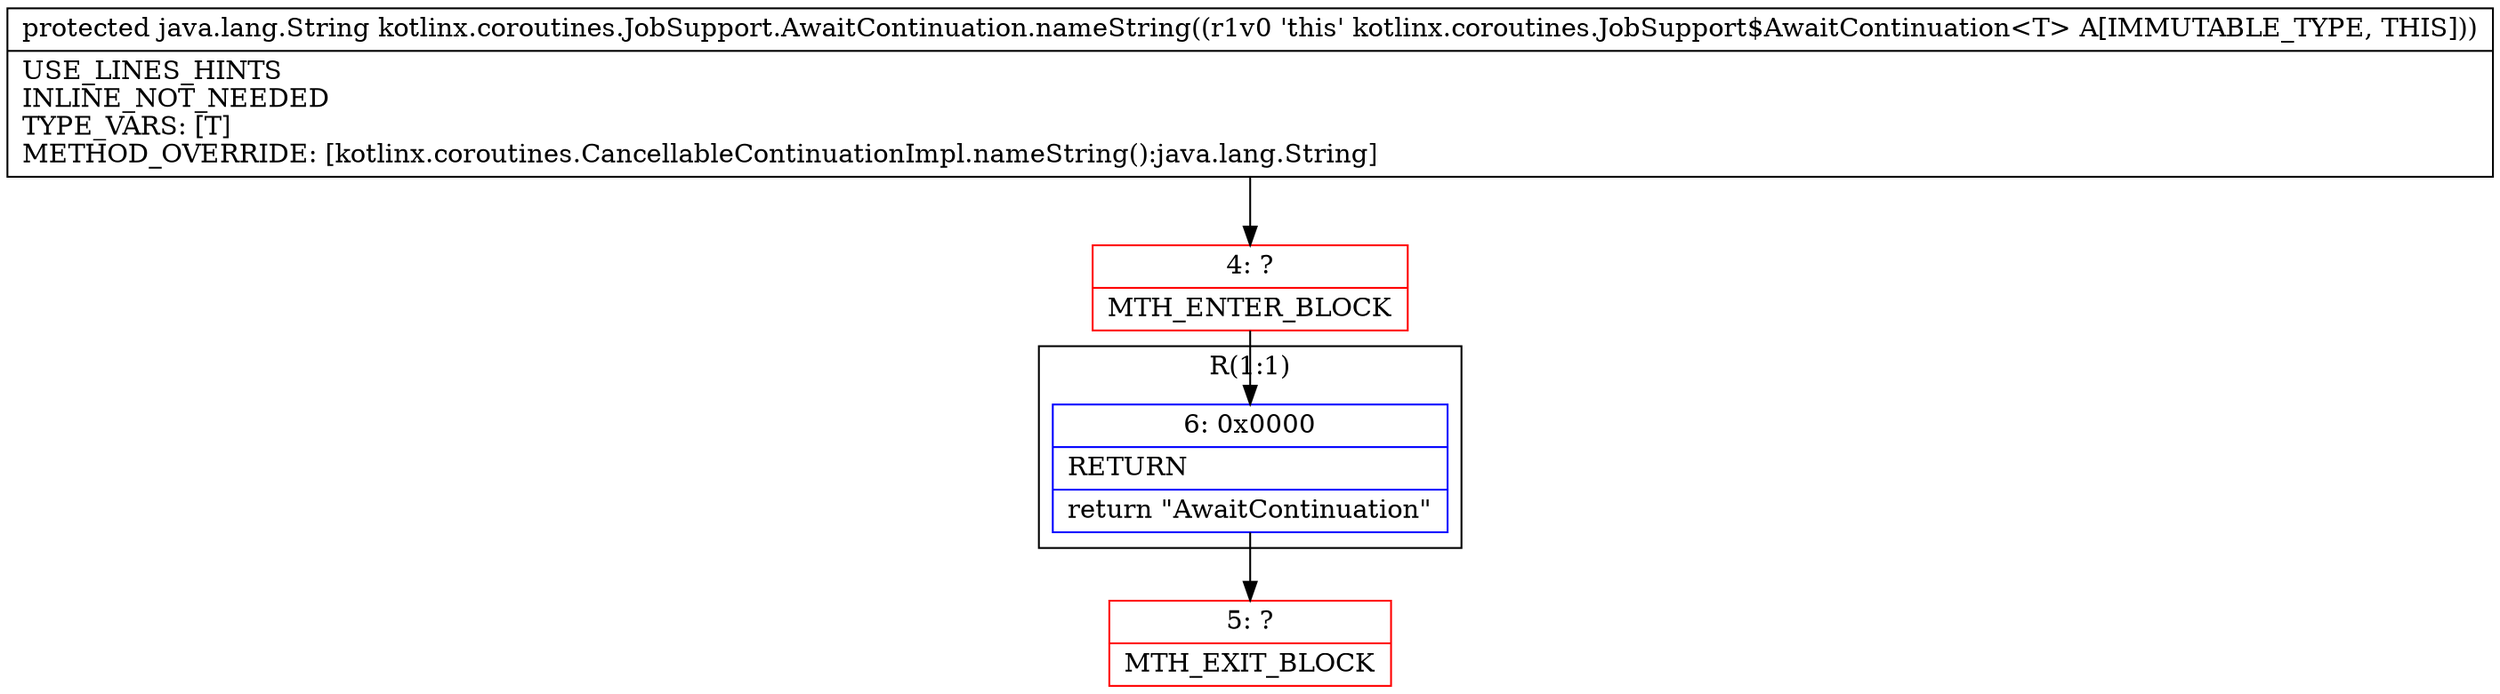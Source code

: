 digraph "CFG forkotlinx.coroutines.JobSupport.AwaitContinuation.nameString()Ljava\/lang\/String;" {
subgraph cluster_Region_1888757745 {
label = "R(1:1)";
node [shape=record,color=blue];
Node_6 [shape=record,label="{6\:\ 0x0000|RETURN\l|return \"AwaitContinuation\"\l}"];
}
Node_4 [shape=record,color=red,label="{4\:\ ?|MTH_ENTER_BLOCK\l}"];
Node_5 [shape=record,color=red,label="{5\:\ ?|MTH_EXIT_BLOCK\l}"];
MethodNode[shape=record,label="{protected java.lang.String kotlinx.coroutines.JobSupport.AwaitContinuation.nameString((r1v0 'this' kotlinx.coroutines.JobSupport$AwaitContinuation\<T\> A[IMMUTABLE_TYPE, THIS]))  | USE_LINES_HINTS\lINLINE_NOT_NEEDED\lTYPE_VARS: [T]\lMETHOD_OVERRIDE: [kotlinx.coroutines.CancellableContinuationImpl.nameString():java.lang.String]\l}"];
MethodNode -> Node_4;Node_6 -> Node_5;
Node_4 -> Node_6;
}

